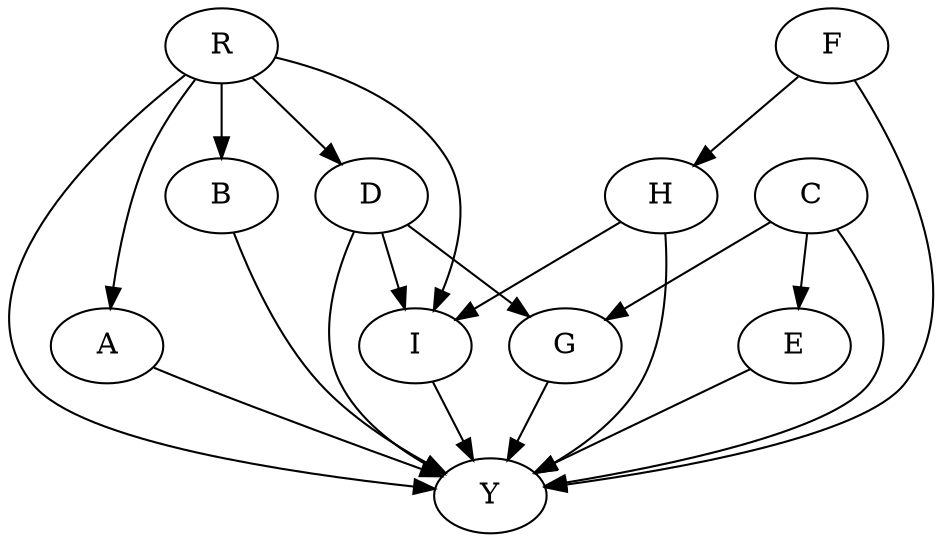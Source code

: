 digraph Cafe {
"App.main" [label="R" pos="0,5!"];
"Cafe.addRecipe" [label="A" pos="-2,4!"];
"Cafe.removeRecipe" [label="B" pos="-1,4!"];
"Cafe.placeOrder" [label="C" pos="0,4!"];
"Cafe.printMenu" [label="D" pos="1,4!"];
"Cafe.findRecipe" [label="E" pos="-1,3!"];
"Cafe.printPendingOrders" [label="F" pos="0,3!"];
"Recipe.getPrice" [label="G" pos="1,3!"];
"Order.toString" [label="H" pos="1,2!"];
"Recipe.getName" [label="I" pos="2,4!"];

"App.main" -> "Cafe.addRecipe";
"App.main" -> "Cafe.removeRecipe";
"App.main" -> "Recipe.getName";
"App.main" -> "Cafe.printMenu";
"Cafe.printPendingOrders" -> "Order.toString";
"Order.toString" -> "Recipe.getName";
"Cafe.printMenu" -> "Recipe.getName";
"Cafe.printMenu" -> "Recipe.getPrice";
"Cafe.placeOrder" -> "Cafe.findRecipe";
"Cafe.placeOrder" -> "Recipe.getPrice";

// "Cafe.placeOrder" -> "Cafe.findRecipe"[style="dotted"];
// "Cafe.addRecipe" -> "Cafe.findRecipe"[style="dotted"];
// "Cafe.addRecipe" -> "Cafe.printPendingOrders"[style="dotted"];
// "Cafe.placeOrder" -> "Recipe.getPrice"[style="dotted"];
// "Cafe.placeOrder" -> "Cafe.printPendingOrders"[style="dotted"];

Y [label=Y pos="3,2.5!"];
"App.main" -> Y;
"Recipe.getName" -> Y;
"Recipe.getPrice" -> Y;
"Cafe.addRecipe" -> Y;
"Cafe.removeRecipe" -> Y;
"Cafe.printPendingOrders" -> Y;
"Order.toString" -> Y;
"Cafe.printMenu" -> Y;
"Cafe.placeOrder" -> Y;
"Cafe.findRecipe" -> Y;
}